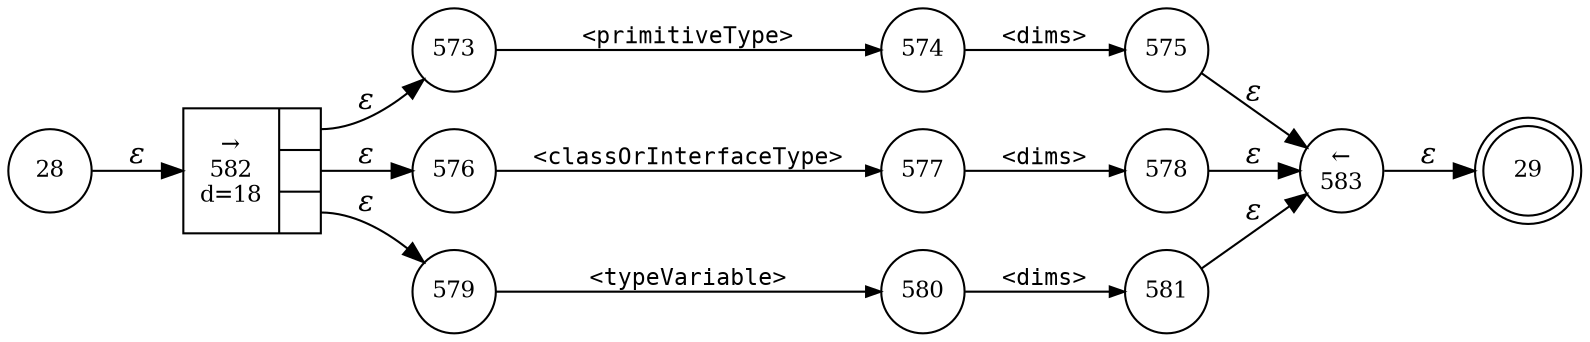 digraph ATN {
rankdir=LR;
s29[fontsize=11, label="29", shape=doublecircle, fixedsize=true, width=.6];
s576[fontsize=11,label="576", shape=circle, fixedsize=true, width=.55, peripheries=1];
s577[fontsize=11,label="577", shape=circle, fixedsize=true, width=.55, peripheries=1];
s578[fontsize=11,label="578", shape=circle, fixedsize=true, width=.55, peripheries=1];
s579[fontsize=11,label="579", shape=circle, fixedsize=true, width=.55, peripheries=1];
s580[fontsize=11,label="580", shape=circle, fixedsize=true, width=.55, peripheries=1];
s581[fontsize=11,label="581", shape=circle, fixedsize=true, width=.55, peripheries=1];
s582[fontsize=11,label="{&rarr;\n582\nd=18|{<p0>|<p1>|<p2>}}", shape=record, fixedsize=false, peripheries=1];
s583[fontsize=11,label="&larr;\n583", shape=circle, fixedsize=true, width=.55, peripheries=1];
s28[fontsize=11,label="28", shape=circle, fixedsize=true, width=.55, peripheries=1];
s573[fontsize=11,label="573", shape=circle, fixedsize=true, width=.55, peripheries=1];
s574[fontsize=11,label="574", shape=circle, fixedsize=true, width=.55, peripheries=1];
s575[fontsize=11,label="575", shape=circle, fixedsize=true, width=.55, peripheries=1];
s28 -> s582 [fontname="Times-Italic", label="&epsilon;"];
s582:p0 -> s573 [fontname="Times-Italic", label="&epsilon;"];
s582:p1 -> s576 [fontname="Times-Italic", label="&epsilon;"];
s582:p2 -> s579 [fontname="Times-Italic", label="&epsilon;"];
s573 -> s574 [fontsize=11, fontname="Courier", arrowsize=.7, label = "<primitiveType>", arrowhead = normal];
s576 -> s577 [fontsize=11, fontname="Courier", arrowsize=.7, label = "<classOrInterfaceType>", arrowhead = normal];
s579 -> s580 [fontsize=11, fontname="Courier", arrowsize=.7, label = "<typeVariable>", arrowhead = normal];
s574 -> s575 [fontsize=11, fontname="Courier", arrowsize=.7, label = "<dims>", arrowhead = normal];
s577 -> s578 [fontsize=11, fontname="Courier", arrowsize=.7, label = "<dims>", arrowhead = normal];
s580 -> s581 [fontsize=11, fontname="Courier", arrowsize=.7, label = "<dims>", arrowhead = normal];
s575 -> s583 [fontname="Times-Italic", label="&epsilon;"];
s578 -> s583 [fontname="Times-Italic", label="&epsilon;"];
s581 -> s583 [fontname="Times-Italic", label="&epsilon;"];
s583 -> s29 [fontname="Times-Italic", label="&epsilon;"];
}